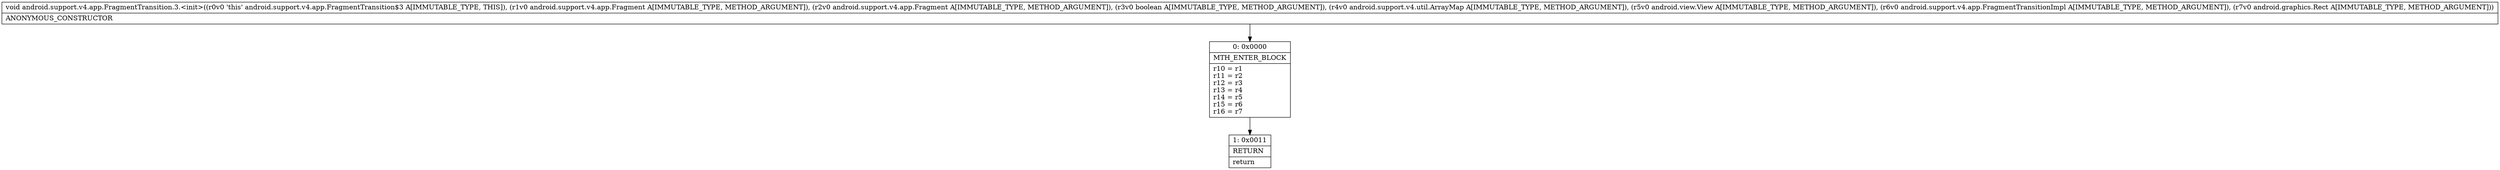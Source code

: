 digraph "CFG forandroid.support.v4.app.FragmentTransition.3.\<init\>(Landroid\/support\/v4\/app\/Fragment;Landroid\/support\/v4\/app\/Fragment;ZLandroid\/support\/v4\/util\/ArrayMap;Landroid\/view\/View;Landroid\/support\/v4\/app\/FragmentTransitionImpl;Landroid\/graphics\/Rect;)V" {
Node_0 [shape=record,label="{0\:\ 0x0000|MTH_ENTER_BLOCK\l|r10 = r1\lr11 = r2\lr12 = r3\lr13 = r4\lr14 = r5\lr15 = r6\lr16 = r7\l}"];
Node_1 [shape=record,label="{1\:\ 0x0011|RETURN\l|return\l}"];
MethodNode[shape=record,label="{void android.support.v4.app.FragmentTransition.3.\<init\>((r0v0 'this' android.support.v4.app.FragmentTransition$3 A[IMMUTABLE_TYPE, THIS]), (r1v0 android.support.v4.app.Fragment A[IMMUTABLE_TYPE, METHOD_ARGUMENT]), (r2v0 android.support.v4.app.Fragment A[IMMUTABLE_TYPE, METHOD_ARGUMENT]), (r3v0 boolean A[IMMUTABLE_TYPE, METHOD_ARGUMENT]), (r4v0 android.support.v4.util.ArrayMap A[IMMUTABLE_TYPE, METHOD_ARGUMENT]), (r5v0 android.view.View A[IMMUTABLE_TYPE, METHOD_ARGUMENT]), (r6v0 android.support.v4.app.FragmentTransitionImpl A[IMMUTABLE_TYPE, METHOD_ARGUMENT]), (r7v0 android.graphics.Rect A[IMMUTABLE_TYPE, METHOD_ARGUMENT]))  | ANONYMOUS_CONSTRUCTOR\l}"];
MethodNode -> Node_0;
Node_0 -> Node_1;
}

